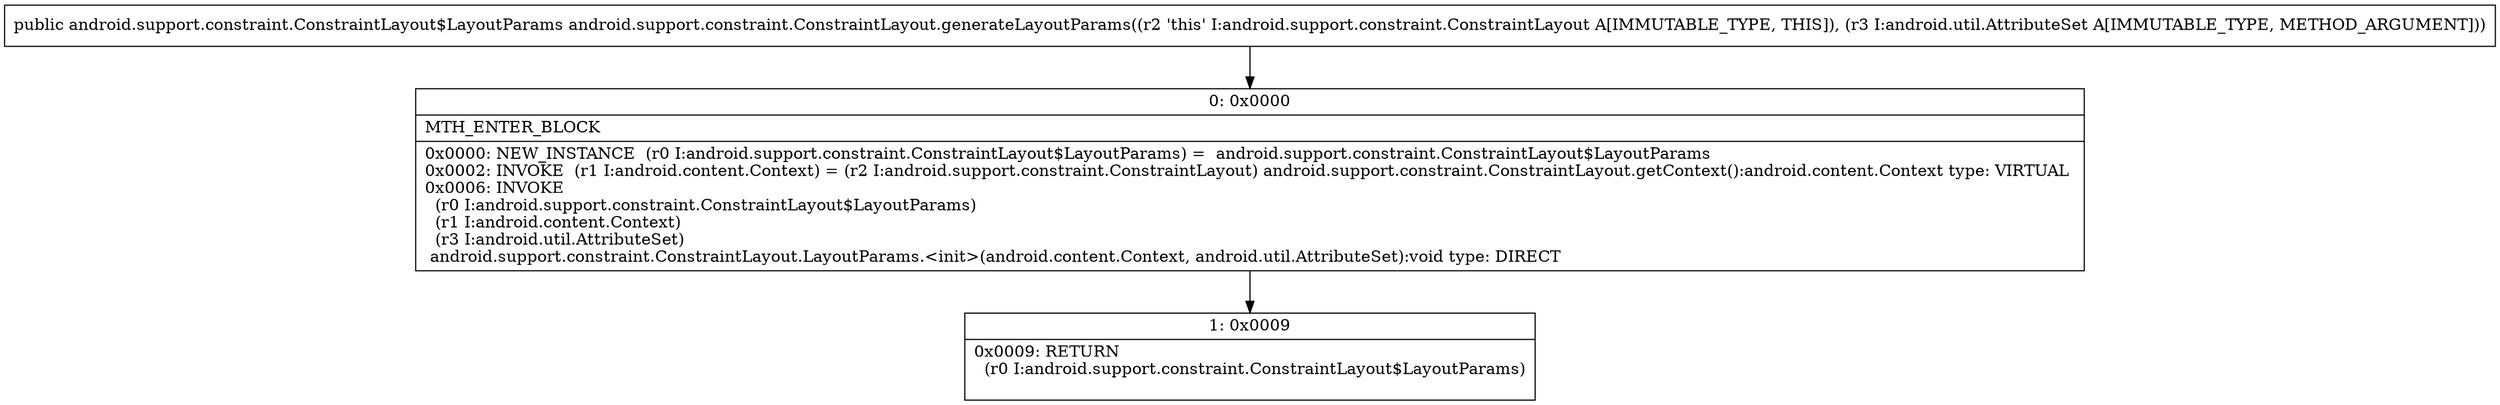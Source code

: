 digraph "CFG forandroid.support.constraint.ConstraintLayout.generateLayoutParams(Landroid\/util\/AttributeSet;)Landroid\/support\/constraint\/ConstraintLayout$LayoutParams;" {
Node_0 [shape=record,label="{0\:\ 0x0000|MTH_ENTER_BLOCK\l|0x0000: NEW_INSTANCE  (r0 I:android.support.constraint.ConstraintLayout$LayoutParams) =  android.support.constraint.ConstraintLayout$LayoutParams \l0x0002: INVOKE  (r1 I:android.content.Context) = (r2 I:android.support.constraint.ConstraintLayout) android.support.constraint.ConstraintLayout.getContext():android.content.Context type: VIRTUAL \l0x0006: INVOKE  \l  (r0 I:android.support.constraint.ConstraintLayout$LayoutParams)\l  (r1 I:android.content.Context)\l  (r3 I:android.util.AttributeSet)\l android.support.constraint.ConstraintLayout.LayoutParams.\<init\>(android.content.Context, android.util.AttributeSet):void type: DIRECT \l}"];
Node_1 [shape=record,label="{1\:\ 0x0009|0x0009: RETURN  \l  (r0 I:android.support.constraint.ConstraintLayout$LayoutParams)\l \l}"];
MethodNode[shape=record,label="{public android.support.constraint.ConstraintLayout$LayoutParams android.support.constraint.ConstraintLayout.generateLayoutParams((r2 'this' I:android.support.constraint.ConstraintLayout A[IMMUTABLE_TYPE, THIS]), (r3 I:android.util.AttributeSet A[IMMUTABLE_TYPE, METHOD_ARGUMENT])) }"];
MethodNode -> Node_0;
Node_0 -> Node_1;
}

